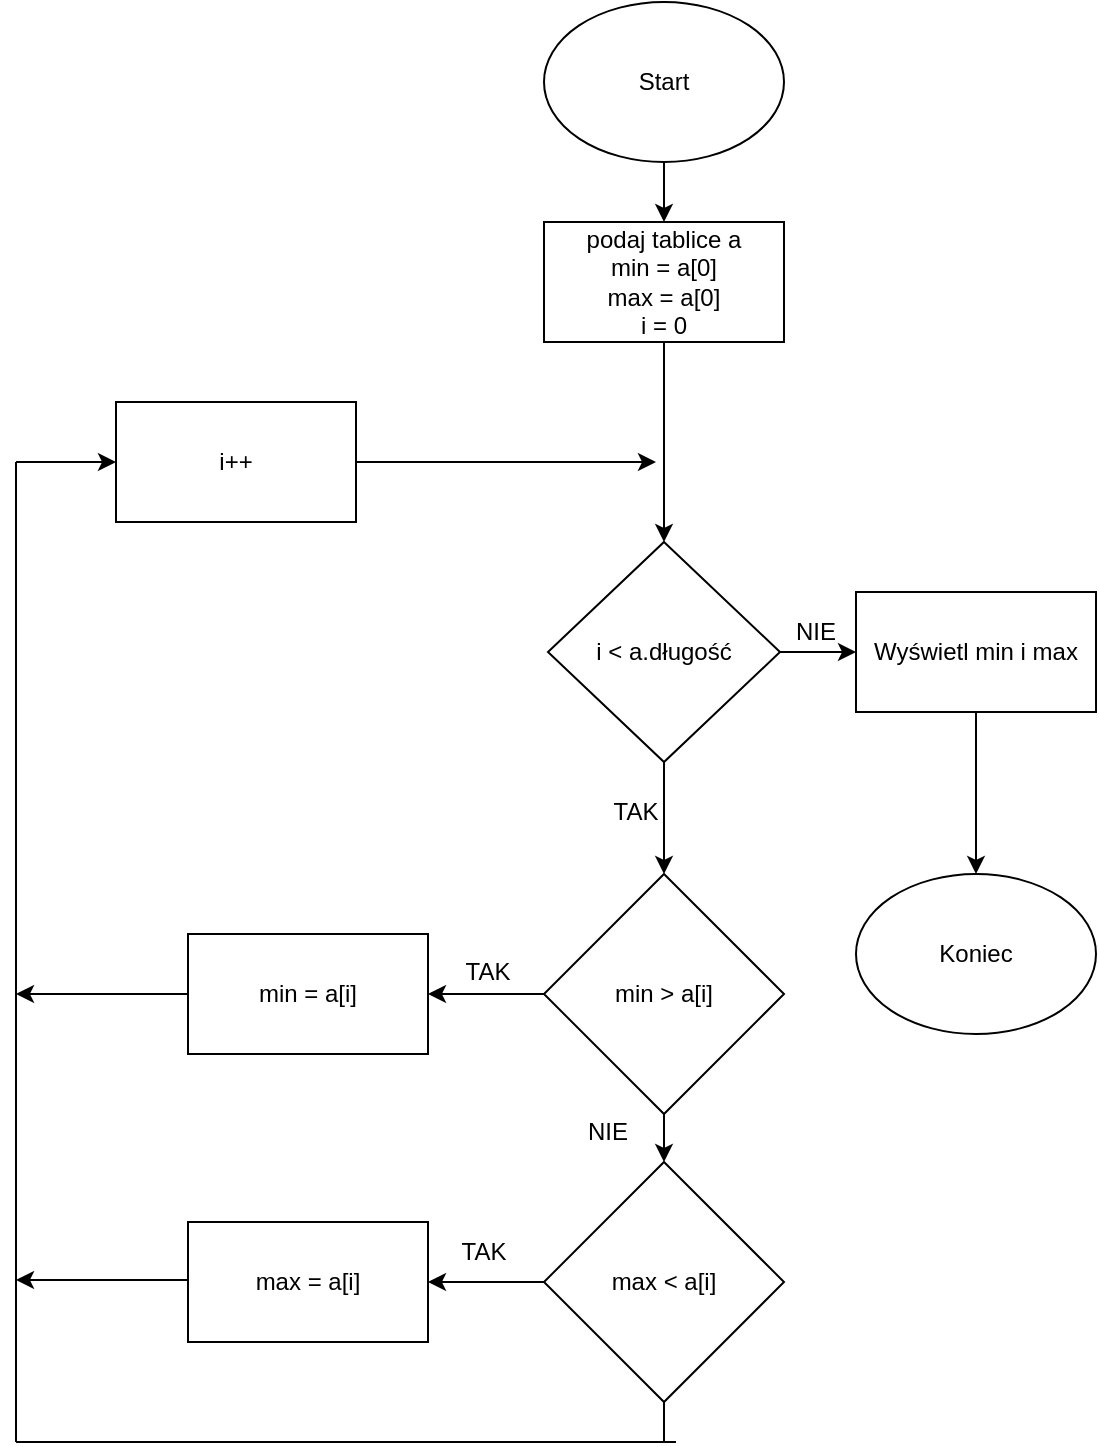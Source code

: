 <mxfile version="20.8.20" type="github">
  <diagram id="C5RBs43oDa-KdzZeNtuy" name="Page-1">
    <mxGraphModel dx="1434" dy="800" grid="1" gridSize="10" guides="1" tooltips="1" connect="1" arrows="1" fold="1" page="1" pageScale="1" pageWidth="827" pageHeight="1169" math="0" shadow="0">
      <root>
        <mxCell id="WIyWlLk6GJQsqaUBKTNV-0" />
        <mxCell id="WIyWlLk6GJQsqaUBKTNV-1" parent="WIyWlLk6GJQsqaUBKTNV-0" />
        <mxCell id="gvW8EVXljuhxFobBcjw6-3" value="" style="edgeStyle=orthogonalEdgeStyle;rounded=0;orthogonalLoop=1;jettySize=auto;html=1;" edge="1" parent="WIyWlLk6GJQsqaUBKTNV-1" source="gvW8EVXljuhxFobBcjw6-0" target="gvW8EVXljuhxFobBcjw6-1">
          <mxGeometry relative="1" as="geometry" />
        </mxCell>
        <mxCell id="gvW8EVXljuhxFobBcjw6-0" value="Start" style="ellipse;whiteSpace=wrap;html=1;" vertex="1" parent="WIyWlLk6GJQsqaUBKTNV-1">
          <mxGeometry x="354" y="30" width="120" height="80" as="geometry" />
        </mxCell>
        <mxCell id="gvW8EVXljuhxFobBcjw6-4" value="" style="edgeStyle=orthogonalEdgeStyle;rounded=0;orthogonalLoop=1;jettySize=auto;html=1;" edge="1" parent="WIyWlLk6GJQsqaUBKTNV-1" source="gvW8EVXljuhxFobBcjw6-1" target="gvW8EVXljuhxFobBcjw6-2">
          <mxGeometry relative="1" as="geometry" />
        </mxCell>
        <mxCell id="gvW8EVXljuhxFobBcjw6-1" value="podaj tablice a&lt;br&gt;min = a[0]&lt;br&gt;max = a[0]&lt;br&gt;i = 0" style="rounded=0;whiteSpace=wrap;html=1;" vertex="1" parent="WIyWlLk6GJQsqaUBKTNV-1">
          <mxGeometry x="354" y="140" width="120" height="60" as="geometry" />
        </mxCell>
        <mxCell id="gvW8EVXljuhxFobBcjw6-7" value="" style="edgeStyle=orthogonalEdgeStyle;rounded=0;orthogonalLoop=1;jettySize=auto;html=1;" edge="1" parent="WIyWlLk6GJQsqaUBKTNV-1" source="gvW8EVXljuhxFobBcjw6-2" target="gvW8EVXljuhxFobBcjw6-5">
          <mxGeometry relative="1" as="geometry" />
        </mxCell>
        <mxCell id="gvW8EVXljuhxFobBcjw6-28" value="" style="edgeStyle=orthogonalEdgeStyle;rounded=0;orthogonalLoop=1;jettySize=auto;html=1;" edge="1" parent="WIyWlLk6GJQsqaUBKTNV-1" source="gvW8EVXljuhxFobBcjw6-2" target="gvW8EVXljuhxFobBcjw6-26">
          <mxGeometry relative="1" as="geometry" />
        </mxCell>
        <mxCell id="gvW8EVXljuhxFobBcjw6-2" value="i &amp;lt; a.długość" style="rhombus;whiteSpace=wrap;html=1;" vertex="1" parent="WIyWlLk6GJQsqaUBKTNV-1">
          <mxGeometry x="356" y="300" width="116" height="110" as="geometry" />
        </mxCell>
        <mxCell id="gvW8EVXljuhxFobBcjw6-10" value="" style="edgeStyle=orthogonalEdgeStyle;rounded=0;orthogonalLoop=1;jettySize=auto;html=1;" edge="1" parent="WIyWlLk6GJQsqaUBKTNV-1" source="gvW8EVXljuhxFobBcjw6-5" target="gvW8EVXljuhxFobBcjw6-6">
          <mxGeometry relative="1" as="geometry" />
        </mxCell>
        <mxCell id="gvW8EVXljuhxFobBcjw6-14" value="" style="edgeStyle=orthogonalEdgeStyle;rounded=0;orthogonalLoop=1;jettySize=auto;html=1;" edge="1" parent="WIyWlLk6GJQsqaUBKTNV-1" source="gvW8EVXljuhxFobBcjw6-5" target="gvW8EVXljuhxFobBcjw6-13">
          <mxGeometry relative="1" as="geometry" />
        </mxCell>
        <mxCell id="gvW8EVXljuhxFobBcjw6-5" value="min &amp;gt; a[i]" style="rhombus;whiteSpace=wrap;html=1;" vertex="1" parent="WIyWlLk6GJQsqaUBKTNV-1">
          <mxGeometry x="354" y="466" width="120" height="120" as="geometry" />
        </mxCell>
        <mxCell id="gvW8EVXljuhxFobBcjw6-6" value="min = a[i]" style="rounded=0;whiteSpace=wrap;html=1;" vertex="1" parent="WIyWlLk6GJQsqaUBKTNV-1">
          <mxGeometry x="176" y="496" width="120" height="60" as="geometry" />
        </mxCell>
        <mxCell id="gvW8EVXljuhxFobBcjw6-8" value="TAK" style="text;html=1;strokeColor=none;fillColor=none;align=center;verticalAlign=middle;whiteSpace=wrap;rounded=0;" vertex="1" parent="WIyWlLk6GJQsqaUBKTNV-1">
          <mxGeometry x="370" y="420" width="60" height="30" as="geometry" />
        </mxCell>
        <mxCell id="gvW8EVXljuhxFobBcjw6-9" value="TAK" style="text;html=1;strokeColor=none;fillColor=none;align=center;verticalAlign=middle;whiteSpace=wrap;rounded=0;" vertex="1" parent="WIyWlLk6GJQsqaUBKTNV-1">
          <mxGeometry x="296" y="500" width="60" height="30" as="geometry" />
        </mxCell>
        <mxCell id="gvW8EVXljuhxFobBcjw6-11" value="max = a[i]" style="rounded=0;whiteSpace=wrap;html=1;" vertex="1" parent="WIyWlLk6GJQsqaUBKTNV-1">
          <mxGeometry x="176" y="640" width="120" height="60" as="geometry" />
        </mxCell>
        <mxCell id="gvW8EVXljuhxFobBcjw6-16" value="" style="edgeStyle=orthogonalEdgeStyle;rounded=0;orthogonalLoop=1;jettySize=auto;html=1;" edge="1" parent="WIyWlLk6GJQsqaUBKTNV-1" source="gvW8EVXljuhxFobBcjw6-13" target="gvW8EVXljuhxFobBcjw6-11">
          <mxGeometry relative="1" as="geometry" />
        </mxCell>
        <mxCell id="gvW8EVXljuhxFobBcjw6-13" value="max &amp;lt; a[i]" style="rhombus;whiteSpace=wrap;html=1;" vertex="1" parent="WIyWlLk6GJQsqaUBKTNV-1">
          <mxGeometry x="354" y="610" width="120" height="120" as="geometry" />
        </mxCell>
        <mxCell id="gvW8EVXljuhxFobBcjw6-15" value="NIE" style="text;html=1;strokeColor=none;fillColor=none;align=center;verticalAlign=middle;whiteSpace=wrap;rounded=0;" vertex="1" parent="WIyWlLk6GJQsqaUBKTNV-1">
          <mxGeometry x="356" y="580" width="60" height="30" as="geometry" />
        </mxCell>
        <mxCell id="gvW8EVXljuhxFobBcjw6-17" value="TAK" style="text;html=1;strokeColor=none;fillColor=none;align=center;verticalAlign=middle;whiteSpace=wrap;rounded=0;" vertex="1" parent="WIyWlLk6GJQsqaUBKTNV-1">
          <mxGeometry x="294" y="640" width="60" height="30" as="geometry" />
        </mxCell>
        <mxCell id="gvW8EVXljuhxFobBcjw6-20" value="" style="endArrow=none;html=1;rounded=0;exitX=0.5;exitY=1;exitDx=0;exitDy=0;" edge="1" parent="WIyWlLk6GJQsqaUBKTNV-1" source="gvW8EVXljuhxFobBcjw6-13">
          <mxGeometry width="50" height="50" relative="1" as="geometry">
            <mxPoint x="320" y="510" as="sourcePoint" />
            <mxPoint x="414" y="750" as="targetPoint" />
          </mxGeometry>
        </mxCell>
        <mxCell id="gvW8EVXljuhxFobBcjw6-21" value="" style="endArrow=none;html=1;rounded=0;" edge="1" parent="WIyWlLk6GJQsqaUBKTNV-1">
          <mxGeometry width="50" height="50" relative="1" as="geometry">
            <mxPoint x="420" y="750" as="sourcePoint" />
            <mxPoint x="90" y="750" as="targetPoint" />
          </mxGeometry>
        </mxCell>
        <mxCell id="gvW8EVXljuhxFobBcjw6-22" value="" style="endArrow=none;html=1;rounded=0;" edge="1" parent="WIyWlLk6GJQsqaUBKTNV-1">
          <mxGeometry width="50" height="50" relative="1" as="geometry">
            <mxPoint x="90" y="750" as="sourcePoint" />
            <mxPoint x="90" y="260" as="targetPoint" />
          </mxGeometry>
        </mxCell>
        <mxCell id="gvW8EVXljuhxFobBcjw6-23" value="i++" style="rounded=0;whiteSpace=wrap;html=1;" vertex="1" parent="WIyWlLk6GJQsqaUBKTNV-1">
          <mxGeometry x="140" y="230" width="120" height="60" as="geometry" />
        </mxCell>
        <mxCell id="gvW8EVXljuhxFobBcjw6-24" value="" style="endArrow=classic;html=1;rounded=0;entryX=0;entryY=0.5;entryDx=0;entryDy=0;" edge="1" parent="WIyWlLk6GJQsqaUBKTNV-1" target="gvW8EVXljuhxFobBcjw6-23">
          <mxGeometry width="50" height="50" relative="1" as="geometry">
            <mxPoint x="90" y="260" as="sourcePoint" />
            <mxPoint x="370" y="460" as="targetPoint" />
          </mxGeometry>
        </mxCell>
        <mxCell id="gvW8EVXljuhxFobBcjw6-25" value="" style="endArrow=classic;html=1;rounded=0;exitX=1;exitY=0.5;exitDx=0;exitDy=0;" edge="1" parent="WIyWlLk6GJQsqaUBKTNV-1" source="gvW8EVXljuhxFobBcjw6-23">
          <mxGeometry width="50" height="50" relative="1" as="geometry">
            <mxPoint x="320" y="510" as="sourcePoint" />
            <mxPoint x="410" y="260" as="targetPoint" />
          </mxGeometry>
        </mxCell>
        <mxCell id="gvW8EVXljuhxFobBcjw6-30" value="" style="edgeStyle=orthogonalEdgeStyle;rounded=0;orthogonalLoop=1;jettySize=auto;html=1;" edge="1" parent="WIyWlLk6GJQsqaUBKTNV-1" source="gvW8EVXljuhxFobBcjw6-26" target="gvW8EVXljuhxFobBcjw6-29">
          <mxGeometry relative="1" as="geometry" />
        </mxCell>
        <mxCell id="gvW8EVXljuhxFobBcjw6-26" value="Wyświetl min i max" style="whiteSpace=wrap;html=1;" vertex="1" parent="WIyWlLk6GJQsqaUBKTNV-1">
          <mxGeometry x="510" y="325" width="120" height="60" as="geometry" />
        </mxCell>
        <mxCell id="gvW8EVXljuhxFobBcjw6-29" value="Koniec" style="ellipse;whiteSpace=wrap;html=1;" vertex="1" parent="WIyWlLk6GJQsqaUBKTNV-1">
          <mxGeometry x="510" y="466" width="120" height="80" as="geometry" />
        </mxCell>
        <mxCell id="gvW8EVXljuhxFobBcjw6-31" value="" style="endArrow=classic;html=1;rounded=0;exitX=0;exitY=0.5;exitDx=0;exitDy=0;" edge="1" parent="WIyWlLk6GJQsqaUBKTNV-1" source="gvW8EVXljuhxFobBcjw6-6">
          <mxGeometry width="50" height="50" relative="1" as="geometry">
            <mxPoint x="320" y="510" as="sourcePoint" />
            <mxPoint x="90" y="526" as="targetPoint" />
          </mxGeometry>
        </mxCell>
        <mxCell id="gvW8EVXljuhxFobBcjw6-32" value="" style="endArrow=classic;html=1;rounded=0;exitX=0;exitY=0.5;exitDx=0;exitDy=0;" edge="1" parent="WIyWlLk6GJQsqaUBKTNV-1">
          <mxGeometry width="50" height="50" relative="1" as="geometry">
            <mxPoint x="176" y="669" as="sourcePoint" />
            <mxPoint x="90" y="669" as="targetPoint" />
          </mxGeometry>
        </mxCell>
        <mxCell id="gvW8EVXljuhxFobBcjw6-33" value="NIE" style="text;html=1;strokeColor=none;fillColor=none;align=center;verticalAlign=middle;whiteSpace=wrap;rounded=0;" vertex="1" parent="WIyWlLk6GJQsqaUBKTNV-1">
          <mxGeometry x="460" y="330" width="60" height="30" as="geometry" />
        </mxCell>
      </root>
    </mxGraphModel>
  </diagram>
</mxfile>
